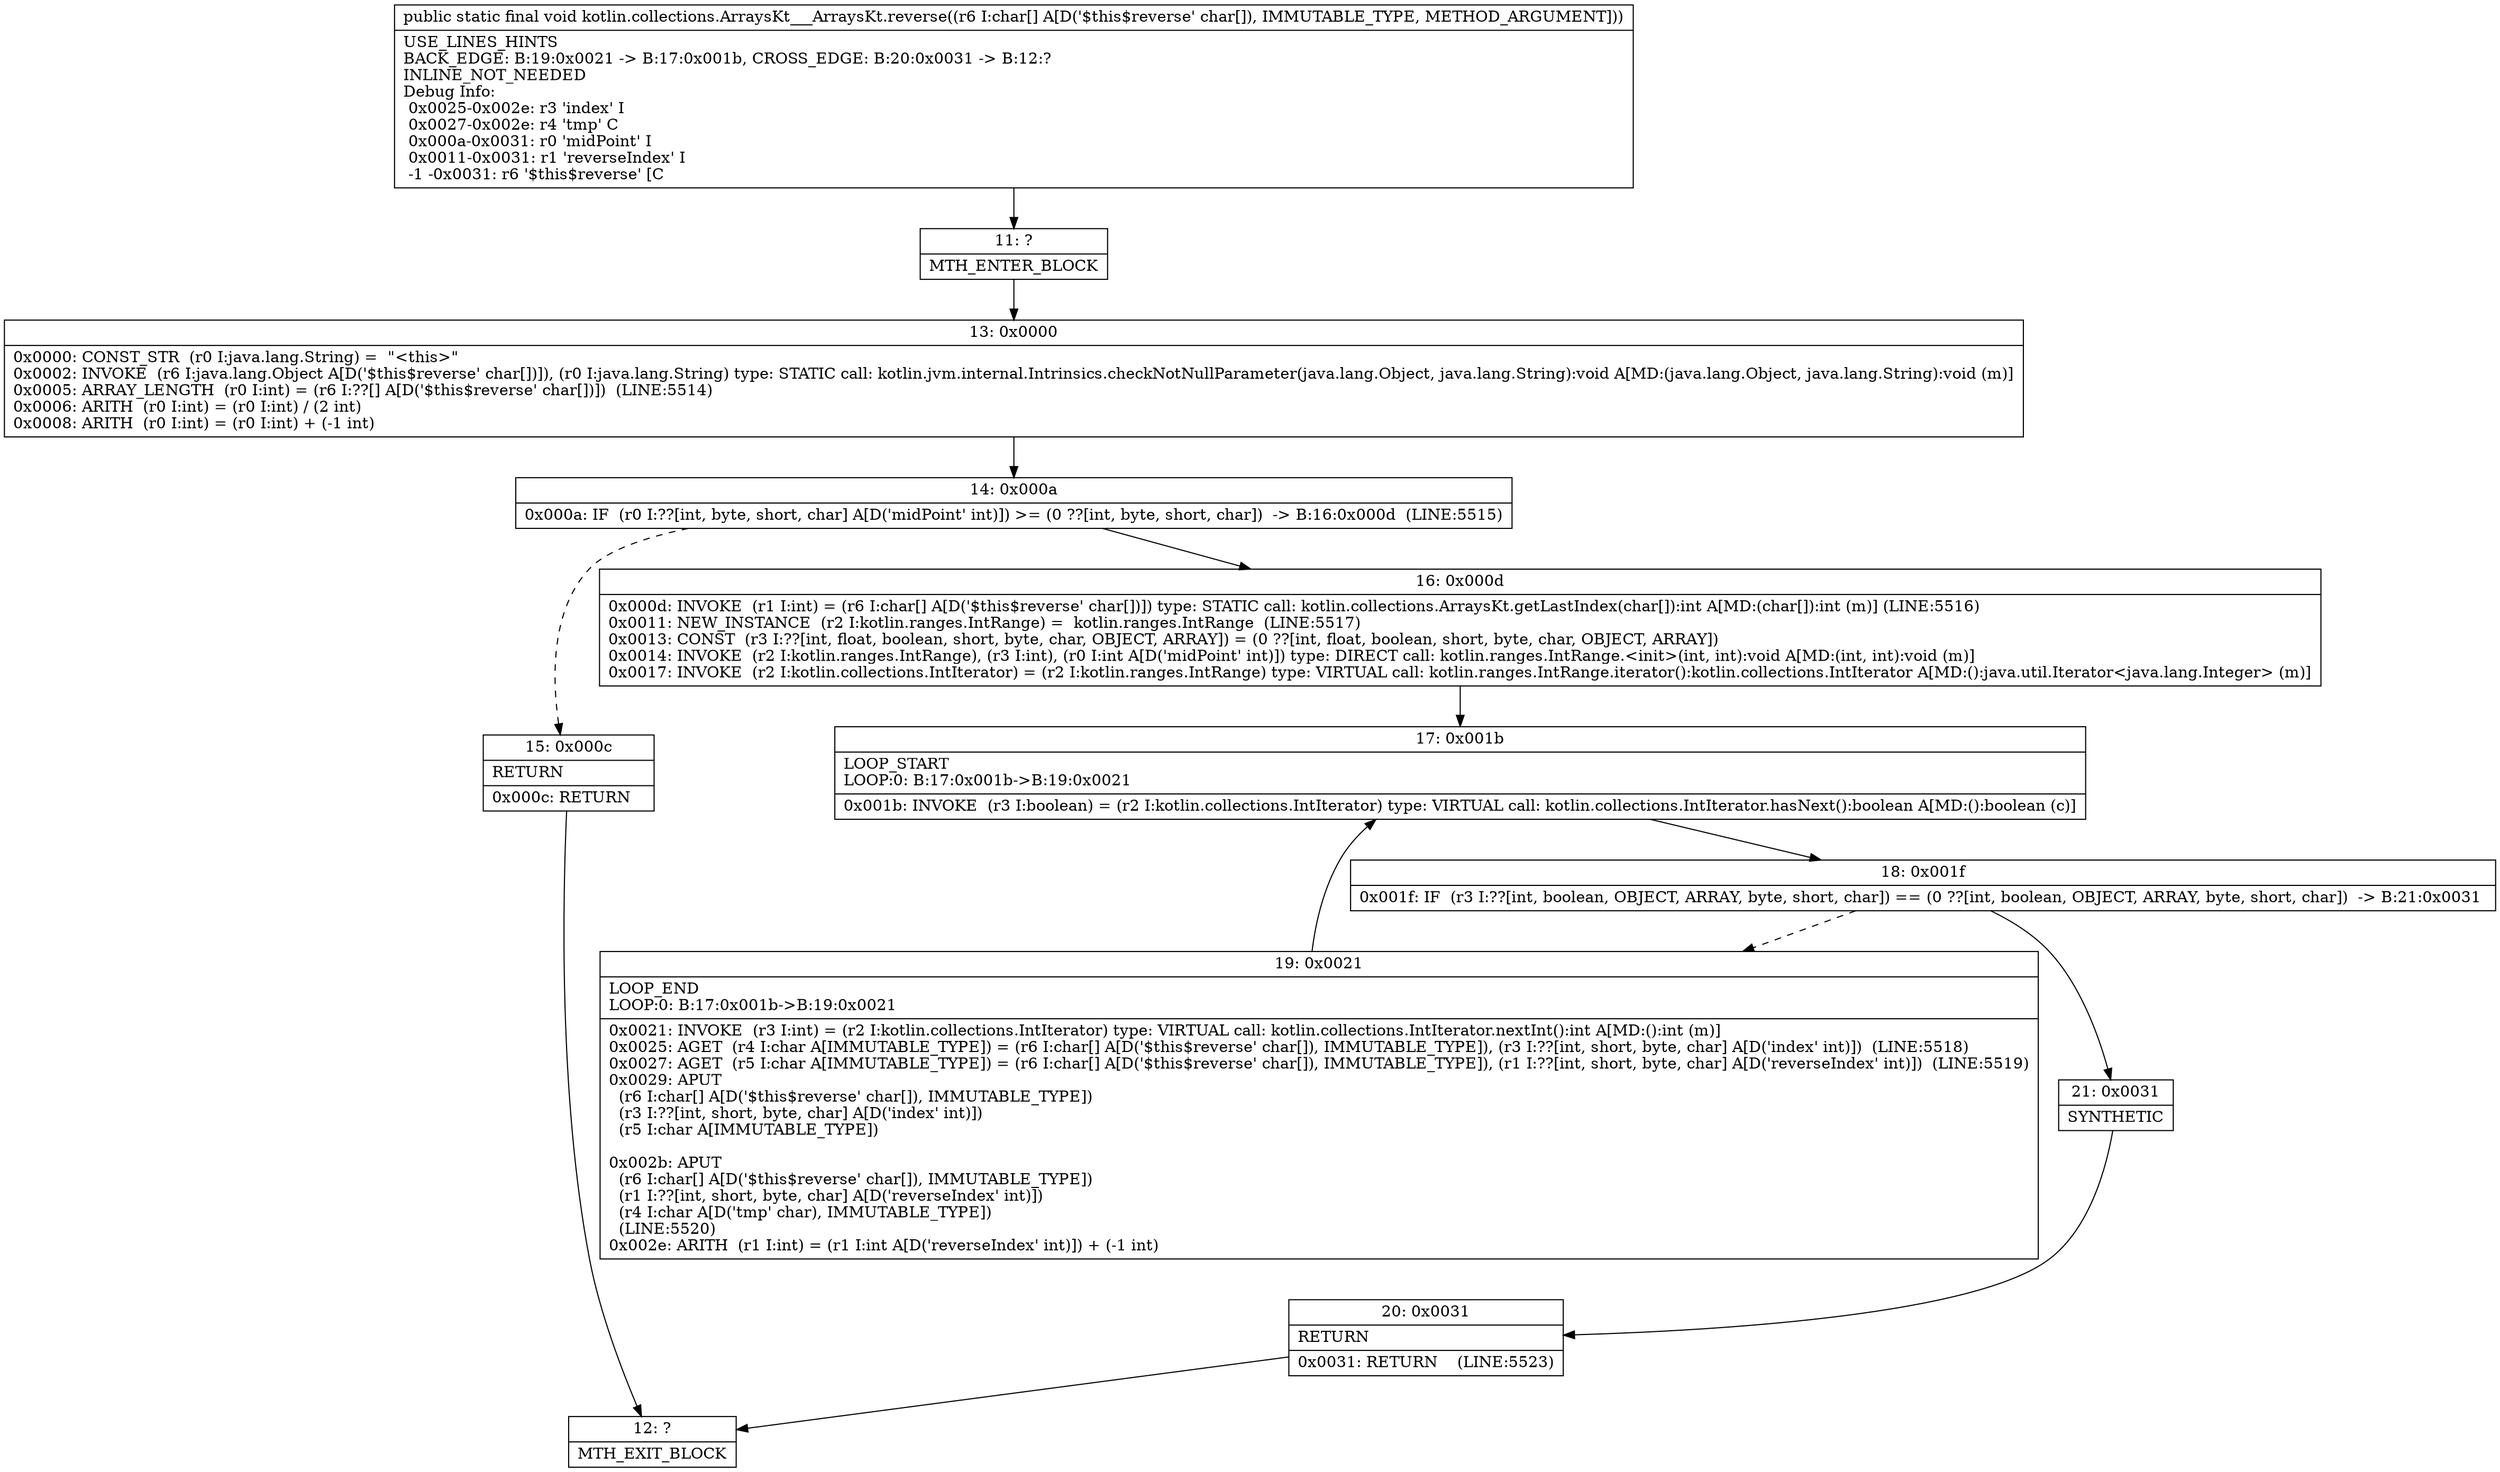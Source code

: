 digraph "CFG forkotlin.collections.ArraysKt___ArraysKt.reverse([C)V" {
Node_11 [shape=record,label="{11\:\ ?|MTH_ENTER_BLOCK\l}"];
Node_13 [shape=record,label="{13\:\ 0x0000|0x0000: CONST_STR  (r0 I:java.lang.String) =  \"\<this\>\" \l0x0002: INVOKE  (r6 I:java.lang.Object A[D('$this$reverse' char[])]), (r0 I:java.lang.String) type: STATIC call: kotlin.jvm.internal.Intrinsics.checkNotNullParameter(java.lang.Object, java.lang.String):void A[MD:(java.lang.Object, java.lang.String):void (m)]\l0x0005: ARRAY_LENGTH  (r0 I:int) = (r6 I:??[] A[D('$this$reverse' char[])])  (LINE:5514)\l0x0006: ARITH  (r0 I:int) = (r0 I:int) \/ (2 int) \l0x0008: ARITH  (r0 I:int) = (r0 I:int) + (\-1 int) \l}"];
Node_14 [shape=record,label="{14\:\ 0x000a|0x000a: IF  (r0 I:??[int, byte, short, char] A[D('midPoint' int)]) \>= (0 ??[int, byte, short, char])  \-\> B:16:0x000d  (LINE:5515)\l}"];
Node_15 [shape=record,label="{15\:\ 0x000c|RETURN\l|0x000c: RETURN   \l}"];
Node_12 [shape=record,label="{12\:\ ?|MTH_EXIT_BLOCK\l}"];
Node_16 [shape=record,label="{16\:\ 0x000d|0x000d: INVOKE  (r1 I:int) = (r6 I:char[] A[D('$this$reverse' char[])]) type: STATIC call: kotlin.collections.ArraysKt.getLastIndex(char[]):int A[MD:(char[]):int (m)] (LINE:5516)\l0x0011: NEW_INSTANCE  (r2 I:kotlin.ranges.IntRange) =  kotlin.ranges.IntRange  (LINE:5517)\l0x0013: CONST  (r3 I:??[int, float, boolean, short, byte, char, OBJECT, ARRAY]) = (0 ??[int, float, boolean, short, byte, char, OBJECT, ARRAY]) \l0x0014: INVOKE  (r2 I:kotlin.ranges.IntRange), (r3 I:int), (r0 I:int A[D('midPoint' int)]) type: DIRECT call: kotlin.ranges.IntRange.\<init\>(int, int):void A[MD:(int, int):void (m)]\l0x0017: INVOKE  (r2 I:kotlin.collections.IntIterator) = (r2 I:kotlin.ranges.IntRange) type: VIRTUAL call: kotlin.ranges.IntRange.iterator():kotlin.collections.IntIterator A[MD:():java.util.Iterator\<java.lang.Integer\> (m)]\l}"];
Node_17 [shape=record,label="{17\:\ 0x001b|LOOP_START\lLOOP:0: B:17:0x001b\-\>B:19:0x0021\l|0x001b: INVOKE  (r3 I:boolean) = (r2 I:kotlin.collections.IntIterator) type: VIRTUAL call: kotlin.collections.IntIterator.hasNext():boolean A[MD:():boolean (c)]\l}"];
Node_18 [shape=record,label="{18\:\ 0x001f|0x001f: IF  (r3 I:??[int, boolean, OBJECT, ARRAY, byte, short, char]) == (0 ??[int, boolean, OBJECT, ARRAY, byte, short, char])  \-\> B:21:0x0031 \l}"];
Node_19 [shape=record,label="{19\:\ 0x0021|LOOP_END\lLOOP:0: B:17:0x001b\-\>B:19:0x0021\l|0x0021: INVOKE  (r3 I:int) = (r2 I:kotlin.collections.IntIterator) type: VIRTUAL call: kotlin.collections.IntIterator.nextInt():int A[MD:():int (m)]\l0x0025: AGET  (r4 I:char A[IMMUTABLE_TYPE]) = (r6 I:char[] A[D('$this$reverse' char[]), IMMUTABLE_TYPE]), (r3 I:??[int, short, byte, char] A[D('index' int)])  (LINE:5518)\l0x0027: AGET  (r5 I:char A[IMMUTABLE_TYPE]) = (r6 I:char[] A[D('$this$reverse' char[]), IMMUTABLE_TYPE]), (r1 I:??[int, short, byte, char] A[D('reverseIndex' int)])  (LINE:5519)\l0x0029: APUT  \l  (r6 I:char[] A[D('$this$reverse' char[]), IMMUTABLE_TYPE])\l  (r3 I:??[int, short, byte, char] A[D('index' int)])\l  (r5 I:char A[IMMUTABLE_TYPE])\l \l0x002b: APUT  \l  (r6 I:char[] A[D('$this$reverse' char[]), IMMUTABLE_TYPE])\l  (r1 I:??[int, short, byte, char] A[D('reverseIndex' int)])\l  (r4 I:char A[D('tmp' char), IMMUTABLE_TYPE])\l  (LINE:5520)\l0x002e: ARITH  (r1 I:int) = (r1 I:int A[D('reverseIndex' int)]) + (\-1 int) \l}"];
Node_21 [shape=record,label="{21\:\ 0x0031|SYNTHETIC\l}"];
Node_20 [shape=record,label="{20\:\ 0x0031|RETURN\l|0x0031: RETURN    (LINE:5523)\l}"];
MethodNode[shape=record,label="{public static final void kotlin.collections.ArraysKt___ArraysKt.reverse((r6 I:char[] A[D('$this$reverse' char[]), IMMUTABLE_TYPE, METHOD_ARGUMENT]))  | USE_LINES_HINTS\lBACK_EDGE: B:19:0x0021 \-\> B:17:0x001b, CROSS_EDGE: B:20:0x0031 \-\> B:12:?\lINLINE_NOT_NEEDED\lDebug Info:\l  0x0025\-0x002e: r3 'index' I\l  0x0027\-0x002e: r4 'tmp' C\l  0x000a\-0x0031: r0 'midPoint' I\l  0x0011\-0x0031: r1 'reverseIndex' I\l  \-1 \-0x0031: r6 '$this$reverse' [C\l}"];
MethodNode -> Node_11;Node_11 -> Node_13;
Node_13 -> Node_14;
Node_14 -> Node_15[style=dashed];
Node_14 -> Node_16;
Node_15 -> Node_12;
Node_16 -> Node_17;
Node_17 -> Node_18;
Node_18 -> Node_19[style=dashed];
Node_18 -> Node_21;
Node_19 -> Node_17;
Node_21 -> Node_20;
Node_20 -> Node_12;
}

